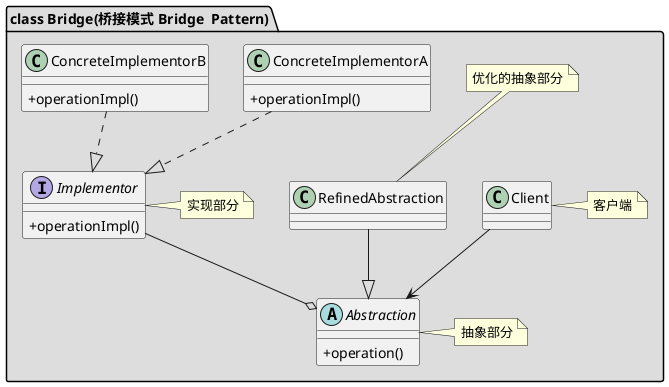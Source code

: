 @startuml
skinparam classAttributeIconSize 0

package "class Bridge(桥接模式 Bridge  Pattern)" #DDDDDD {

    abstract class Abstraction
    Abstraction : +operation()
    note right: 抽象部分

    class RefinedAbstraction
    note top of RefinedAbstraction:优化的抽象部分

    interface Implementor
    Implementor : +operationImpl()
    note right:实现部分

    class Client
    note right : 客户端

    ConcreteImplementorA : +operationImpl()

    ConcreteImplementorB : +operationImpl()

    Client --> Abstraction
    RefinedAbstraction --|> Abstraction
    Implementor --o Abstraction
    ConcreteImplementorA ..|> Implementor
    ConcreteImplementorB ..|> Implementor
}
@enduml
